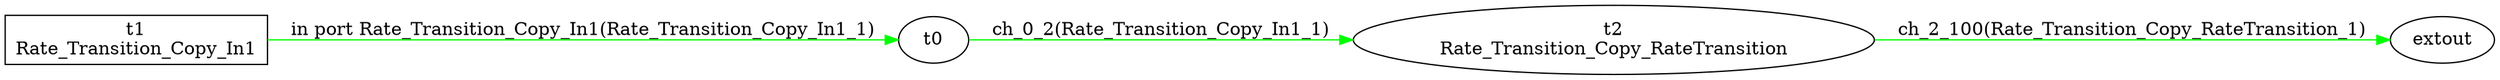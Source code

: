digraph csp {
	graph [rankdir=LR];
	Rate_Transition_Copy_RateTransition	 [label="t2\nRate_Transition_Copy_RateTransition"];
	t0 -> Rate_Transition_Copy_RateTransition	 [color=green,
		label="ch_0_2(Rate_Transition_Copy_In1_1)"];
	extout	 [label=extout];
	Rate_Transition_Copy_In1	 [label="t1\nRate_Transition_Copy_In1",
		shape=box];
	Rate_Transition_Copy_In1 -> t0	 [color=green,
		label="in port Rate_Transition_Copy_In1(Rate_Transition_Copy_In1_1)"];
	Rate_Transition_Copy_RateTransition -> extout	 [color=green,
		label="ch_2_100(Rate_Transition_Copy_RateTransition_1)"];
}

